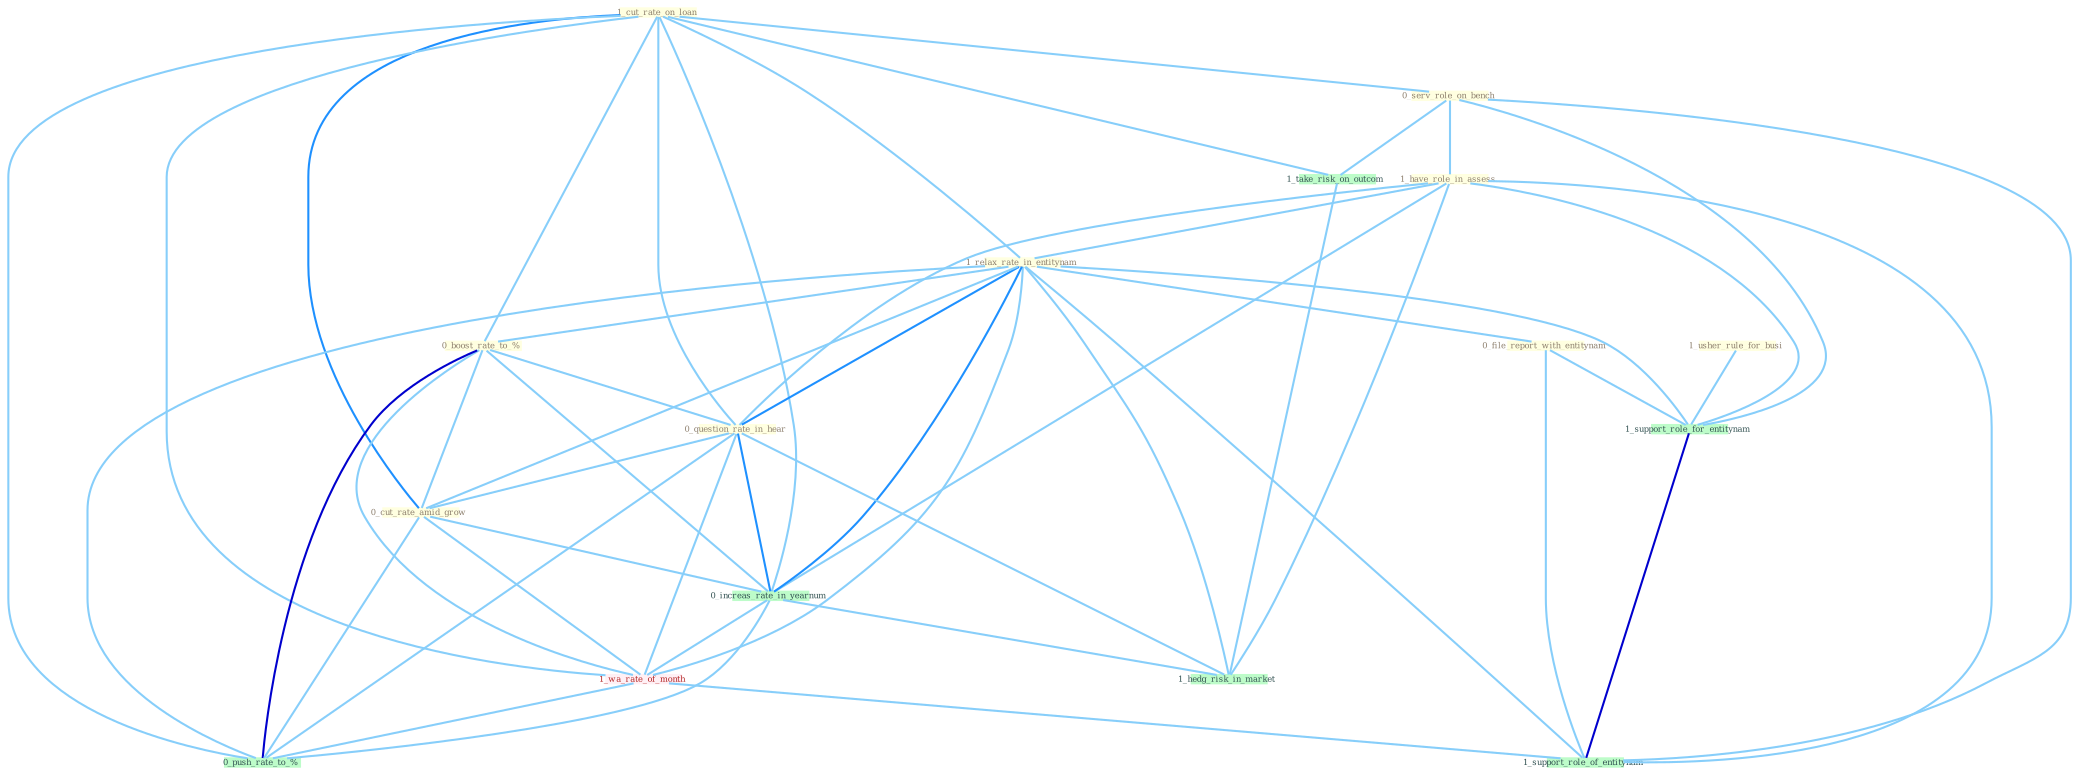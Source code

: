Graph G{ 
    node
    [shape=polygon,style=filled,width=.5,height=.06,color="#BDFCC9",fixedsize=true,fontsize=4,
    fontcolor="#2f4f4f"];
    {node
    [color="#ffffe0", fontcolor="#8b7d6b"] "1_cut_rate_on_loan " "0_serv_role_on_bench " "1_have_role_in_assess " "1_relax_rate_in_entitynam " "1_usher_rule_for_busi " "0_file_report_with_entitynam " "0_boost_rate_to_% " "0_question_rate_in_hear " "0_cut_rate_amid_grow "}
{node [color="#fff0f5", fontcolor="#b22222"] "1_wa_rate_of_month "}
edge [color="#B0E2FF"];

	"1_cut_rate_on_loan " -- "0_serv_role_on_bench " [w="1", color="#87cefa" ];
	"1_cut_rate_on_loan " -- "1_relax_rate_in_entitynam " [w="1", color="#87cefa" ];
	"1_cut_rate_on_loan " -- "0_boost_rate_to_% " [w="1", color="#87cefa" ];
	"1_cut_rate_on_loan " -- "0_question_rate_in_hear " [w="1", color="#87cefa" ];
	"1_cut_rate_on_loan " -- "0_cut_rate_amid_grow " [w="2", color="#1e90ff" , len=0.8];
	"1_cut_rate_on_loan " -- "0_increas_rate_in_yearnum " [w="1", color="#87cefa" ];
	"1_cut_rate_on_loan " -- "1_wa_rate_of_month " [w="1", color="#87cefa" ];
	"1_cut_rate_on_loan " -- "1_take_risk_on_outcom " [w="1", color="#87cefa" ];
	"1_cut_rate_on_loan " -- "0_push_rate_to_% " [w="1", color="#87cefa" ];
	"0_serv_role_on_bench " -- "1_have_role_in_assess " [w="1", color="#87cefa" ];
	"0_serv_role_on_bench " -- "1_support_role_for_entitynam " [w="1", color="#87cefa" ];
	"0_serv_role_on_bench " -- "1_take_risk_on_outcom " [w="1", color="#87cefa" ];
	"0_serv_role_on_bench " -- "1_support_role_of_entitynam " [w="1", color="#87cefa" ];
	"1_have_role_in_assess " -- "1_relax_rate_in_entitynam " [w="1", color="#87cefa" ];
	"1_have_role_in_assess " -- "0_question_rate_in_hear " [w="1", color="#87cefa" ];
	"1_have_role_in_assess " -- "0_increas_rate_in_yearnum " [w="1", color="#87cefa" ];
	"1_have_role_in_assess " -- "1_support_role_for_entitynam " [w="1", color="#87cefa" ];
	"1_have_role_in_assess " -- "1_support_role_of_entitynam " [w="1", color="#87cefa" ];
	"1_have_role_in_assess " -- "1_hedg_risk_in_market " [w="1", color="#87cefa" ];
	"1_relax_rate_in_entitynam " -- "0_file_report_with_entitynam " [w="1", color="#87cefa" ];
	"1_relax_rate_in_entitynam " -- "0_boost_rate_to_% " [w="1", color="#87cefa" ];
	"1_relax_rate_in_entitynam " -- "0_question_rate_in_hear " [w="2", color="#1e90ff" , len=0.8];
	"1_relax_rate_in_entitynam " -- "0_cut_rate_amid_grow " [w="1", color="#87cefa" ];
	"1_relax_rate_in_entitynam " -- "0_increas_rate_in_yearnum " [w="2", color="#1e90ff" , len=0.8];
	"1_relax_rate_in_entitynam " -- "1_wa_rate_of_month " [w="1", color="#87cefa" ];
	"1_relax_rate_in_entitynam " -- "1_support_role_for_entitynam " [w="1", color="#87cefa" ];
	"1_relax_rate_in_entitynam " -- "0_push_rate_to_% " [w="1", color="#87cefa" ];
	"1_relax_rate_in_entitynam " -- "1_support_role_of_entitynam " [w="1", color="#87cefa" ];
	"1_relax_rate_in_entitynam " -- "1_hedg_risk_in_market " [w="1", color="#87cefa" ];
	"1_usher_rule_for_busi " -- "1_support_role_for_entitynam " [w="1", color="#87cefa" ];
	"0_file_report_with_entitynam " -- "1_support_role_for_entitynam " [w="1", color="#87cefa" ];
	"0_file_report_with_entitynam " -- "1_support_role_of_entitynam " [w="1", color="#87cefa" ];
	"0_boost_rate_to_% " -- "0_question_rate_in_hear " [w="1", color="#87cefa" ];
	"0_boost_rate_to_% " -- "0_cut_rate_amid_grow " [w="1", color="#87cefa" ];
	"0_boost_rate_to_% " -- "0_increas_rate_in_yearnum " [w="1", color="#87cefa" ];
	"0_boost_rate_to_% " -- "1_wa_rate_of_month " [w="1", color="#87cefa" ];
	"0_boost_rate_to_% " -- "0_push_rate_to_% " [w="3", color="#0000cd" , len=0.6];
	"0_question_rate_in_hear " -- "0_cut_rate_amid_grow " [w="1", color="#87cefa" ];
	"0_question_rate_in_hear " -- "0_increas_rate_in_yearnum " [w="2", color="#1e90ff" , len=0.8];
	"0_question_rate_in_hear " -- "1_wa_rate_of_month " [w="1", color="#87cefa" ];
	"0_question_rate_in_hear " -- "0_push_rate_to_% " [w="1", color="#87cefa" ];
	"0_question_rate_in_hear " -- "1_hedg_risk_in_market " [w="1", color="#87cefa" ];
	"0_cut_rate_amid_grow " -- "0_increas_rate_in_yearnum " [w="1", color="#87cefa" ];
	"0_cut_rate_amid_grow " -- "1_wa_rate_of_month " [w="1", color="#87cefa" ];
	"0_cut_rate_amid_grow " -- "0_push_rate_to_% " [w="1", color="#87cefa" ];
	"0_increas_rate_in_yearnum " -- "1_wa_rate_of_month " [w="1", color="#87cefa" ];
	"0_increas_rate_in_yearnum " -- "0_push_rate_to_% " [w="1", color="#87cefa" ];
	"0_increas_rate_in_yearnum " -- "1_hedg_risk_in_market " [w="1", color="#87cefa" ];
	"1_wa_rate_of_month " -- "0_push_rate_to_% " [w="1", color="#87cefa" ];
	"1_wa_rate_of_month " -- "1_support_role_of_entitynam " [w="1", color="#87cefa" ];
	"1_support_role_for_entitynam " -- "1_support_role_of_entitynam " [w="3", color="#0000cd" , len=0.6];
	"1_take_risk_on_outcom " -- "1_hedg_risk_in_market " [w="1", color="#87cefa" ];
}